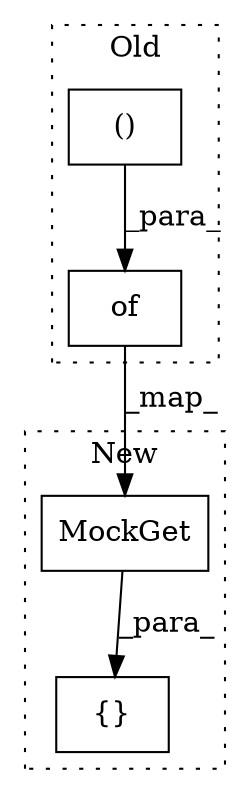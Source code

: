 digraph G {
subgraph cluster0 {
1 [label="of" a="32" s="1954,1994" l="8,1" shape="box"];
3 [label="()" a="106" s="1962" l="20" shape="box"];
label = "Old";
style="dotted";
}
subgraph cluster1 {
2 [label="MockGet" a="32" s="2014,2041" l="8,1" shape="box"];
4 [label="{}" a="4" s="2013,2042" l="1,1" shape="box"];
label = "New";
style="dotted";
}
1 -> 2 [label="_map_"];
2 -> 4 [label="_para_"];
3 -> 1 [label="_para_"];
}